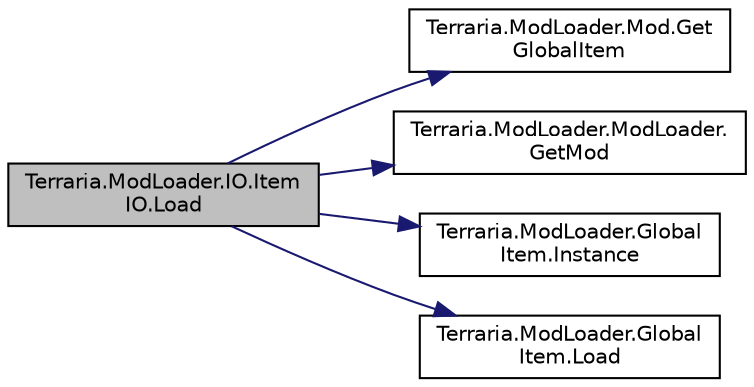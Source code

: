 digraph "Terraria.ModLoader.IO.ItemIO.Load"
{
  edge [fontname="Helvetica",fontsize="10",labelfontname="Helvetica",labelfontsize="10"];
  node [fontname="Helvetica",fontsize="10",shape=record];
  rankdir="LR";
  Node27 [label="Terraria.ModLoader.IO.Item\lIO.Load",height=0.2,width=0.4,color="black", fillcolor="grey75", style="filled", fontcolor="black"];
  Node27 -> Node28 [color="midnightblue",fontsize="10",style="solid",fontname="Helvetica"];
  Node28 [label="Terraria.ModLoader.Mod.Get\lGlobalItem",height=0.2,width=0.4,color="black", fillcolor="white", style="filled",URL="$class_terraria_1_1_mod_loader_1_1_mod.html#a59dd05f9c1bce1091d727a4e2157f2df",tooltip="Gets the GlobalItem instance with the given name from this mod. "];
  Node27 -> Node29 [color="midnightblue",fontsize="10",style="solid",fontname="Helvetica"];
  Node29 [label="Terraria.ModLoader.ModLoader.\lGetMod",height=0.2,width=0.4,color="black", fillcolor="white", style="filled",URL="$class_terraria_1_1_mod_loader_1_1_mod_loader.html#aed988cac63e90351b6ed0bd72495f3af",tooltip="Gets the instance of the Mod with the specified name. "];
  Node27 -> Node30 [color="midnightblue",fontsize="10",style="solid",fontname="Helvetica"];
  Node30 [label="Terraria.ModLoader.Global\lItem.Instance",height=0.2,width=0.4,color="black", fillcolor="white", style="filled",URL="$class_terraria_1_1_mod_loader_1_1_global_item.html#afabaa379c54d0a99f56b3ed197cbd6ed"];
  Node27 -> Node31 [color="midnightblue",fontsize="10",style="solid",fontname="Helvetica"];
  Node31 [label="Terraria.ModLoader.Global\lItem.Load",height=0.2,width=0.4,color="black", fillcolor="white", style="filled",URL="$class_terraria_1_1_mod_loader_1_1_global_item.html#a28bc8cd5c11c8f01896e7f02f31654b4",tooltip="Allows you to load custom data that you have saved for the given item. "];
}
